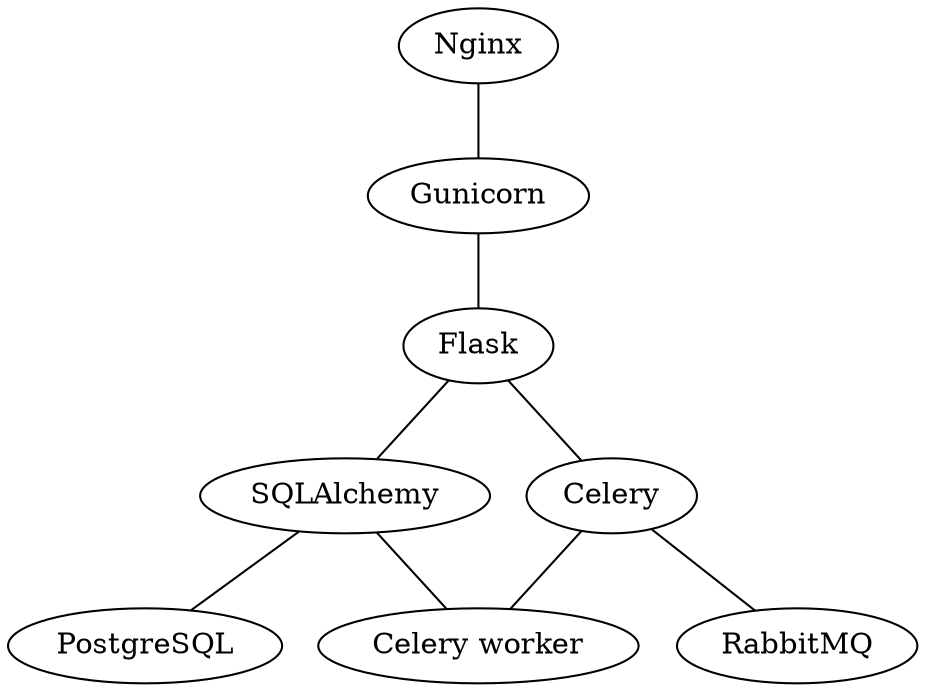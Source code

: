 graph G {
    flask [label="Flask"];
    sqlalchemy [label="SQLAlchemy"];
    celery [label="Celery"];
    worker [label="Celery worker"];
    gunicorn [label="Gunicorn"];
    nginx [label="Nginx"];
    rabbitmq [label="RabbitMQ"];
    postgres [label="PostgreSQL"];

    nginx -- gunicorn -- flask;
    flask -- sqlalchemy -- worker;
    sqlalchemy -- postgres;
    flask -- celery;
    celery -- worker;
    celery -- rabbitmq;
}
